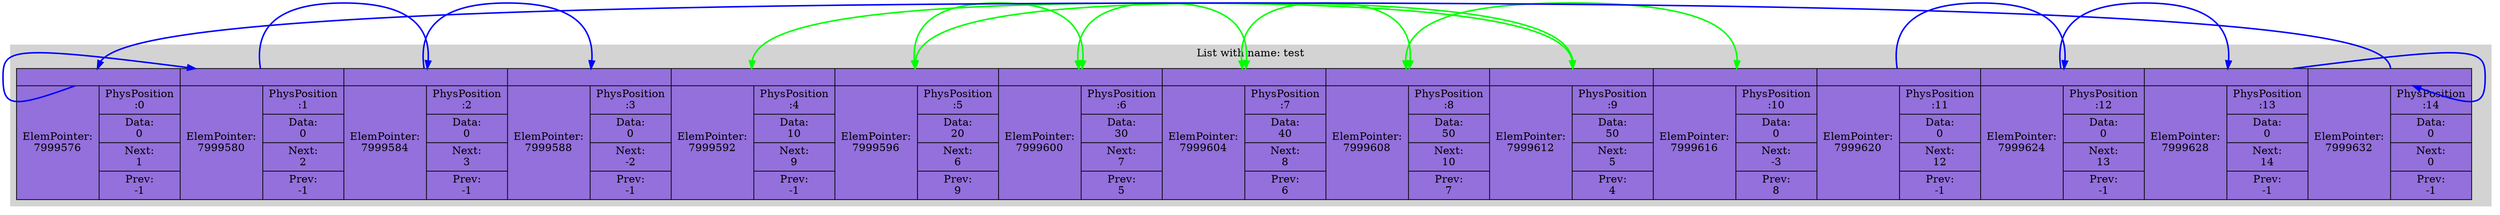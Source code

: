 digraph G{
subgraph clusterlist {
style=filled;
color=lightgrey;
rankdir=LR;
Model [shape=record,style="filled",fillcolor="mediumpurple",label="{{<0>} | {ElemPointer:\n7999576 | {PhysPosition\n:0 | Data:\n0 | Next:\n1 | Prev:\n-1}}}| {{<1>} | {ElemPointer:\n7999580 | {PhysPosition\n:1 | Data:\n0 | Next:\n2 | Prev:\n-1}}}| {{<2>} | {ElemPointer:\n7999584 | {PhysPosition\n:2 | Data:\n0 | Next:\n3 | Prev:\n-1}}}| {{<3>} | {ElemPointer:\n7999588 | {PhysPosition\n:3 | Data:\n0 | Next:\n-2 | Prev:\n-1}}}| {{<4>} | {ElemPointer:\n7999592 | {PhysPosition\n:4 | Data:\n10 | Next:\n9 | Prev:\n-1}}}| {{<5>} | {ElemPointer:\n7999596 | {PhysPosition\n:5 | Data:\n20 | Next:\n6 | Prev:\n9}}}| {{<6>} | {ElemPointer:\n7999600 | {PhysPosition\n:6 | Data:\n30 | Next:\n7 | Prev:\n5}}}| {{<7>} | {ElemPointer:\n7999604 | {PhysPosition\n:7 | Data:\n40 | Next:\n8 | Prev:\n6}}}| {{<8>} | {ElemPointer:\n7999608 | {PhysPosition\n:8 | Data:\n50 | Next:\n10 | Prev:\n7}}}| {{<9>} | {ElemPointer:\n7999612 | {PhysPosition\n:9 | Data:\n50 | Next:\n5 | Prev:\n4}}}| {{<10>} | {ElemPointer:\n7999616 | {PhysPosition\n:10 | Data:\n0 | Next:\n-3 | Prev:\n8}}}| {{<11>} | {ElemPointer:\n7999620 | {PhysPosition\n:11 | Data:\n0 | Next:\n12 | Prev:\n-1}}}| {{<12>} | {ElemPointer:\n7999624 | {PhysPosition\n:12 | Data:\n0 | Next:\n13 | Prev:\n-1}}}| {{<13>} | {ElemPointer:\n7999628 | {PhysPosition\n:13 | Data:\n0 | Next:\n14 | Prev:\n-1}}}| {{<14>} | {ElemPointer:\n7999632 | {PhysPosition\n:14 | Data:\n0 | Next:\n0 | Prev:\n-1}}}"];
Model:<4>->Model:<9>[color="green";style="bold";dir="both"];
Model:<9>->Model:<5>[color="green";style="bold";dir="both"];
Model:<5>->Model:<6>[color="green";style="bold";dir="both"];
Model:<6>->Model:<7>[color="green";style="bold";dir="both"];
Model:<7>->Model:<8>[color="green";style="bold";dir="both"];
Model:<8>->Model:<10>[color="green";style="bold";dir="both"];
Model:<11>->Model:<12>[color="blue";style="bold"];
Model:<12>->Model:<13>[color="blue";style="bold"];
Model:<13>->Model:<14>[color="blue";style="bold"];
Model:<14>->Model:<0>[color="blue";style="bold"];
Model:<0>->Model:<1>[color="blue";style="bold"];
Model:<1>->Model:<2>[color="blue";style="bold"];
Model:<2>->Model:<3>[color="blue";style="bold"];
label = "List with name: test"}
}
